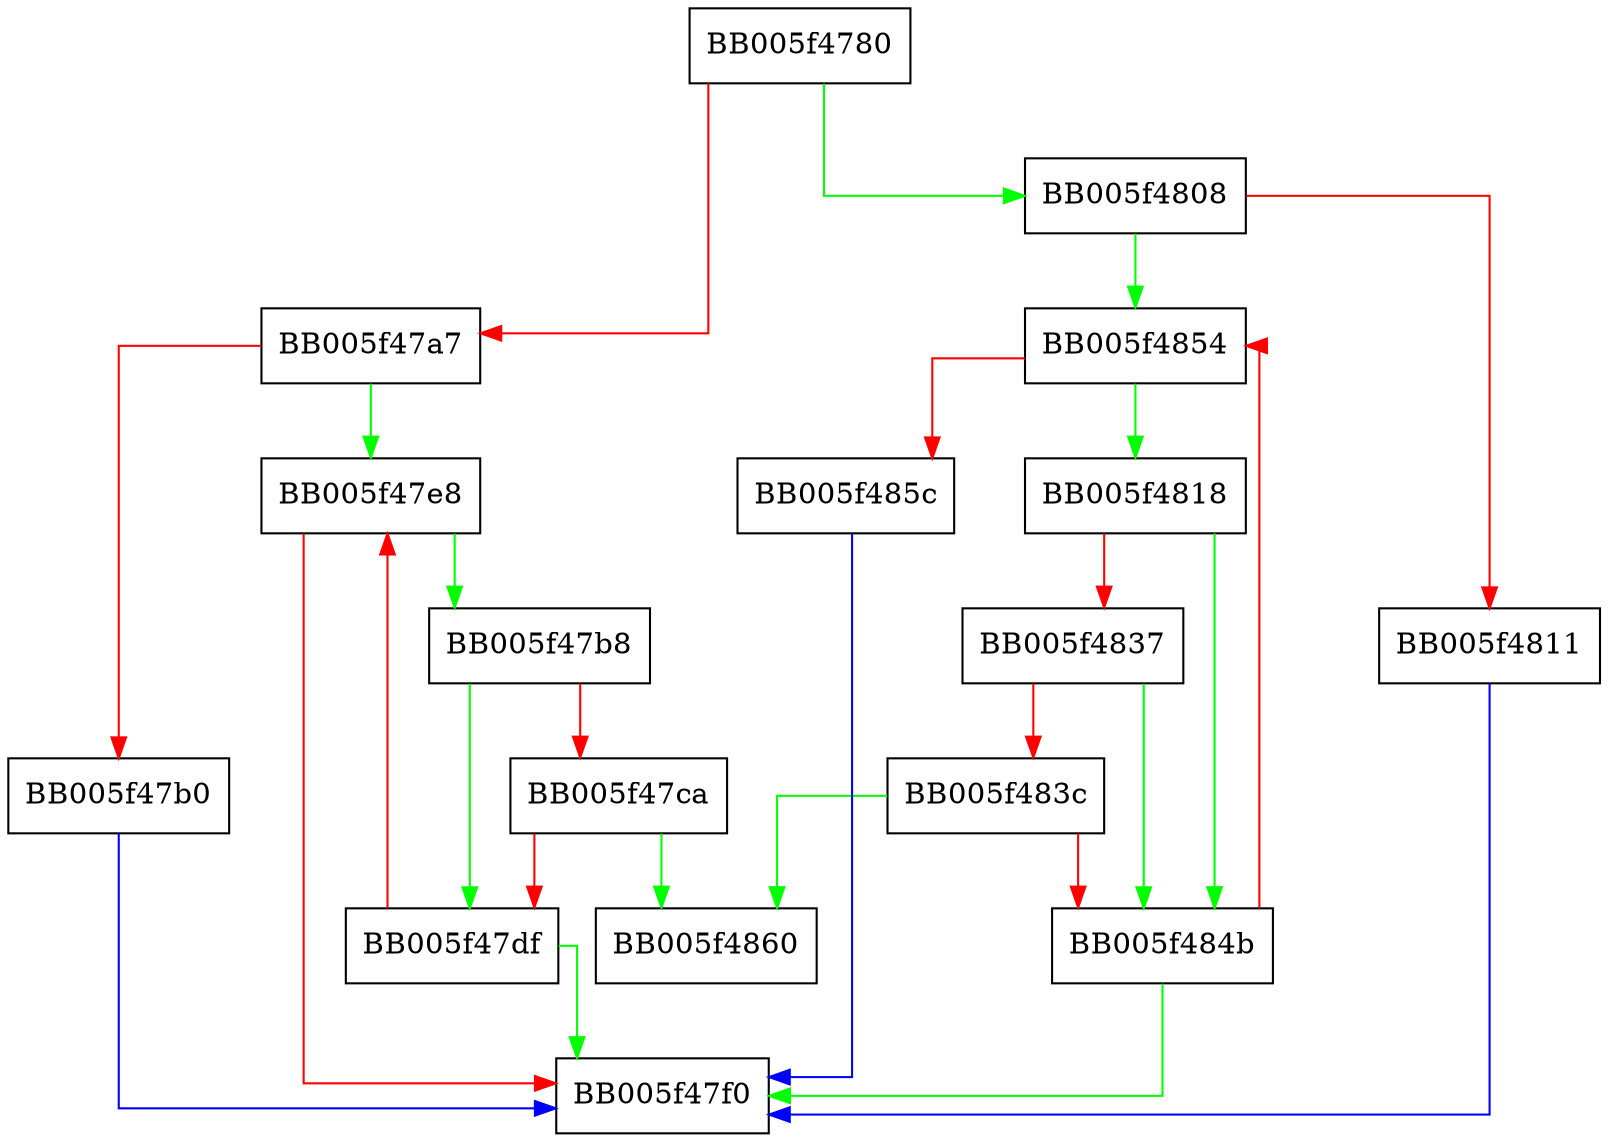 digraph ossl_param_build_set_multi_key_bn {
  node [shape="box"];
  graph [splines=ortho];
  BB005f4780 -> BB005f4808 [color="green"];
  BB005f4780 -> BB005f47a7 [color="red"];
  BB005f47a7 -> BB005f47e8 [color="green"];
  BB005f47a7 -> BB005f47b0 [color="red"];
  BB005f47b0 -> BB005f47f0 [color="blue"];
  BB005f47b8 -> BB005f47df [color="green"];
  BB005f47b8 -> BB005f47ca [color="red"];
  BB005f47ca -> BB005f4860 [color="green"];
  BB005f47ca -> BB005f47df [color="red"];
  BB005f47df -> BB005f47f0 [color="green"];
  BB005f47df -> BB005f47e8 [color="red"];
  BB005f47e8 -> BB005f47b8 [color="green"];
  BB005f47e8 -> BB005f47f0 [color="red"];
  BB005f4808 -> BB005f4854 [color="green"];
  BB005f4808 -> BB005f4811 [color="red"];
  BB005f4811 -> BB005f47f0 [color="blue"];
  BB005f4818 -> BB005f484b [color="green"];
  BB005f4818 -> BB005f4837 [color="red"];
  BB005f4837 -> BB005f484b [color="green"];
  BB005f4837 -> BB005f483c [color="red"];
  BB005f483c -> BB005f4860 [color="green"];
  BB005f483c -> BB005f484b [color="red"];
  BB005f484b -> BB005f47f0 [color="green"];
  BB005f484b -> BB005f4854 [color="red"];
  BB005f4854 -> BB005f4818 [color="green"];
  BB005f4854 -> BB005f485c [color="red"];
  BB005f485c -> BB005f47f0 [color="blue"];
}